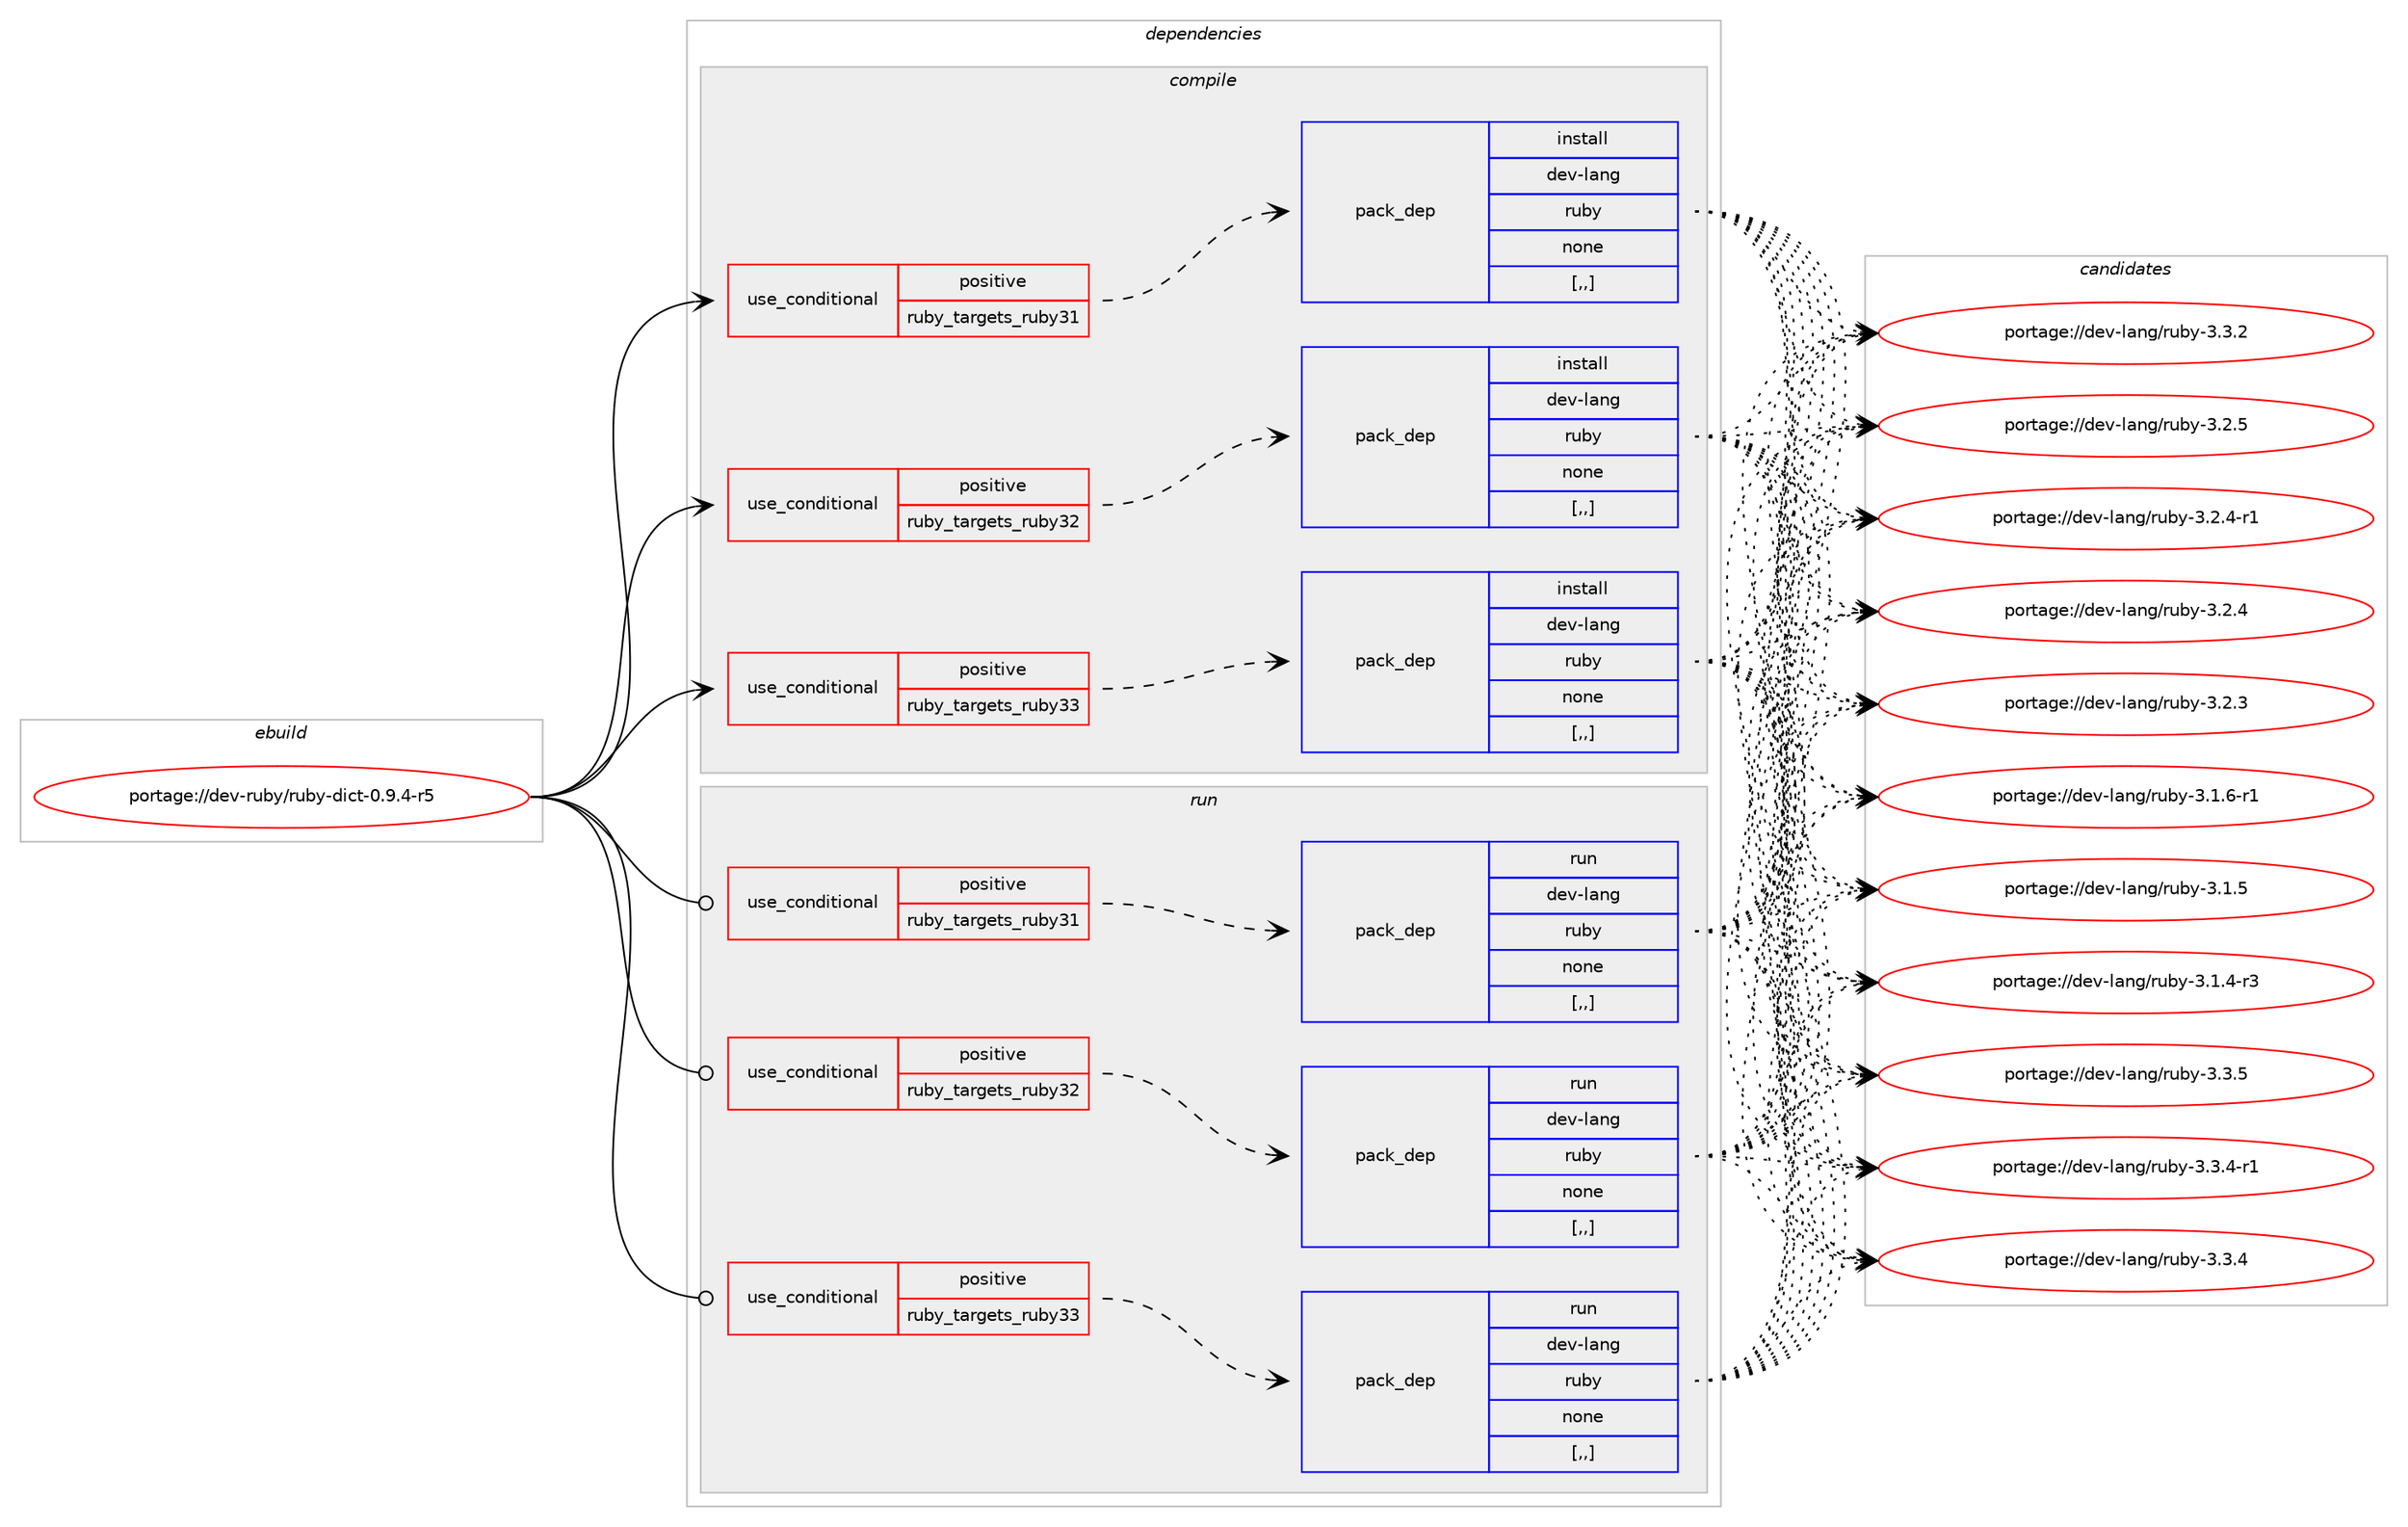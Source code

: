 digraph prolog {

# *************
# Graph options
# *************

newrank=true;
concentrate=true;
compound=true;
graph [rankdir=LR,fontname=Helvetica,fontsize=10,ranksep=1.5];#, ranksep=2.5, nodesep=0.2];
edge  [arrowhead=vee];
node  [fontname=Helvetica,fontsize=10];

# **********
# The ebuild
# **********

subgraph cluster_leftcol {
color=gray;
label=<<i>ebuild</i>>;
id [label="portage://dev-ruby/ruby-dict-0.9.4-r5", color=red, width=4, href="../dev-ruby/ruby-dict-0.9.4-r5.svg"];
}

# ****************
# The dependencies
# ****************

subgraph cluster_midcol {
color=gray;
label=<<i>dependencies</i>>;
subgraph cluster_compile {
fillcolor="#eeeeee";
style=filled;
label=<<i>compile</i>>;
subgraph cond186522 {
dependency697001 [label=<<TABLE BORDER="0" CELLBORDER="1" CELLSPACING="0" CELLPADDING="4"><TR><TD ROWSPAN="3" CELLPADDING="10">use_conditional</TD></TR><TR><TD>positive</TD></TR><TR><TD>ruby_targets_ruby31</TD></TR></TABLE>>, shape=none, color=red];
subgraph pack505501 {
dependency697002 [label=<<TABLE BORDER="0" CELLBORDER="1" CELLSPACING="0" CELLPADDING="4" WIDTH="220"><TR><TD ROWSPAN="6" CELLPADDING="30">pack_dep</TD></TR><TR><TD WIDTH="110">install</TD></TR><TR><TD>dev-lang</TD></TR><TR><TD>ruby</TD></TR><TR><TD>none</TD></TR><TR><TD>[,,]</TD></TR></TABLE>>, shape=none, color=blue];
}
dependency697001:e -> dependency697002:w [weight=20,style="dashed",arrowhead="vee"];
}
id:e -> dependency697001:w [weight=20,style="solid",arrowhead="vee"];
subgraph cond186523 {
dependency697003 [label=<<TABLE BORDER="0" CELLBORDER="1" CELLSPACING="0" CELLPADDING="4"><TR><TD ROWSPAN="3" CELLPADDING="10">use_conditional</TD></TR><TR><TD>positive</TD></TR><TR><TD>ruby_targets_ruby32</TD></TR></TABLE>>, shape=none, color=red];
subgraph pack505502 {
dependency697004 [label=<<TABLE BORDER="0" CELLBORDER="1" CELLSPACING="0" CELLPADDING="4" WIDTH="220"><TR><TD ROWSPAN="6" CELLPADDING="30">pack_dep</TD></TR><TR><TD WIDTH="110">install</TD></TR><TR><TD>dev-lang</TD></TR><TR><TD>ruby</TD></TR><TR><TD>none</TD></TR><TR><TD>[,,]</TD></TR></TABLE>>, shape=none, color=blue];
}
dependency697003:e -> dependency697004:w [weight=20,style="dashed",arrowhead="vee"];
}
id:e -> dependency697003:w [weight=20,style="solid",arrowhead="vee"];
subgraph cond186524 {
dependency697005 [label=<<TABLE BORDER="0" CELLBORDER="1" CELLSPACING="0" CELLPADDING="4"><TR><TD ROWSPAN="3" CELLPADDING="10">use_conditional</TD></TR><TR><TD>positive</TD></TR><TR><TD>ruby_targets_ruby33</TD></TR></TABLE>>, shape=none, color=red];
subgraph pack505503 {
dependency697006 [label=<<TABLE BORDER="0" CELLBORDER="1" CELLSPACING="0" CELLPADDING="4" WIDTH="220"><TR><TD ROWSPAN="6" CELLPADDING="30">pack_dep</TD></TR><TR><TD WIDTH="110">install</TD></TR><TR><TD>dev-lang</TD></TR><TR><TD>ruby</TD></TR><TR><TD>none</TD></TR><TR><TD>[,,]</TD></TR></TABLE>>, shape=none, color=blue];
}
dependency697005:e -> dependency697006:w [weight=20,style="dashed",arrowhead="vee"];
}
id:e -> dependency697005:w [weight=20,style="solid",arrowhead="vee"];
}
subgraph cluster_compileandrun {
fillcolor="#eeeeee";
style=filled;
label=<<i>compile and run</i>>;
}
subgraph cluster_run {
fillcolor="#eeeeee";
style=filled;
label=<<i>run</i>>;
subgraph cond186525 {
dependency697007 [label=<<TABLE BORDER="0" CELLBORDER="1" CELLSPACING="0" CELLPADDING="4"><TR><TD ROWSPAN="3" CELLPADDING="10">use_conditional</TD></TR><TR><TD>positive</TD></TR><TR><TD>ruby_targets_ruby31</TD></TR></TABLE>>, shape=none, color=red];
subgraph pack505504 {
dependency697008 [label=<<TABLE BORDER="0" CELLBORDER="1" CELLSPACING="0" CELLPADDING="4" WIDTH="220"><TR><TD ROWSPAN="6" CELLPADDING="30">pack_dep</TD></TR><TR><TD WIDTH="110">run</TD></TR><TR><TD>dev-lang</TD></TR><TR><TD>ruby</TD></TR><TR><TD>none</TD></TR><TR><TD>[,,]</TD></TR></TABLE>>, shape=none, color=blue];
}
dependency697007:e -> dependency697008:w [weight=20,style="dashed",arrowhead="vee"];
}
id:e -> dependency697007:w [weight=20,style="solid",arrowhead="odot"];
subgraph cond186526 {
dependency697009 [label=<<TABLE BORDER="0" CELLBORDER="1" CELLSPACING="0" CELLPADDING="4"><TR><TD ROWSPAN="3" CELLPADDING="10">use_conditional</TD></TR><TR><TD>positive</TD></TR><TR><TD>ruby_targets_ruby32</TD></TR></TABLE>>, shape=none, color=red];
subgraph pack505505 {
dependency697010 [label=<<TABLE BORDER="0" CELLBORDER="1" CELLSPACING="0" CELLPADDING="4" WIDTH="220"><TR><TD ROWSPAN="6" CELLPADDING="30">pack_dep</TD></TR><TR><TD WIDTH="110">run</TD></TR><TR><TD>dev-lang</TD></TR><TR><TD>ruby</TD></TR><TR><TD>none</TD></TR><TR><TD>[,,]</TD></TR></TABLE>>, shape=none, color=blue];
}
dependency697009:e -> dependency697010:w [weight=20,style="dashed",arrowhead="vee"];
}
id:e -> dependency697009:w [weight=20,style="solid",arrowhead="odot"];
subgraph cond186527 {
dependency697011 [label=<<TABLE BORDER="0" CELLBORDER="1" CELLSPACING="0" CELLPADDING="4"><TR><TD ROWSPAN="3" CELLPADDING="10">use_conditional</TD></TR><TR><TD>positive</TD></TR><TR><TD>ruby_targets_ruby33</TD></TR></TABLE>>, shape=none, color=red];
subgraph pack505506 {
dependency697012 [label=<<TABLE BORDER="0" CELLBORDER="1" CELLSPACING="0" CELLPADDING="4" WIDTH="220"><TR><TD ROWSPAN="6" CELLPADDING="30">pack_dep</TD></TR><TR><TD WIDTH="110">run</TD></TR><TR><TD>dev-lang</TD></TR><TR><TD>ruby</TD></TR><TR><TD>none</TD></TR><TR><TD>[,,]</TD></TR></TABLE>>, shape=none, color=blue];
}
dependency697011:e -> dependency697012:w [weight=20,style="dashed",arrowhead="vee"];
}
id:e -> dependency697011:w [weight=20,style="solid",arrowhead="odot"];
}
}

# **************
# The candidates
# **************

subgraph cluster_choices {
rank=same;
color=gray;
label=<<i>candidates</i>>;

subgraph choice505501 {
color=black;
nodesep=1;
choice10010111845108971101034711411798121455146514653 [label="portage://dev-lang/ruby-3.3.5", color=red, width=4,href="../dev-lang/ruby-3.3.5.svg"];
choice100101118451089711010347114117981214551465146524511449 [label="portage://dev-lang/ruby-3.3.4-r1", color=red, width=4,href="../dev-lang/ruby-3.3.4-r1.svg"];
choice10010111845108971101034711411798121455146514652 [label="portage://dev-lang/ruby-3.3.4", color=red, width=4,href="../dev-lang/ruby-3.3.4.svg"];
choice10010111845108971101034711411798121455146514650 [label="portage://dev-lang/ruby-3.3.2", color=red, width=4,href="../dev-lang/ruby-3.3.2.svg"];
choice10010111845108971101034711411798121455146504653 [label="portage://dev-lang/ruby-3.2.5", color=red, width=4,href="../dev-lang/ruby-3.2.5.svg"];
choice100101118451089711010347114117981214551465046524511449 [label="portage://dev-lang/ruby-3.2.4-r1", color=red, width=4,href="../dev-lang/ruby-3.2.4-r1.svg"];
choice10010111845108971101034711411798121455146504652 [label="portage://dev-lang/ruby-3.2.4", color=red, width=4,href="../dev-lang/ruby-3.2.4.svg"];
choice10010111845108971101034711411798121455146504651 [label="portage://dev-lang/ruby-3.2.3", color=red, width=4,href="../dev-lang/ruby-3.2.3.svg"];
choice100101118451089711010347114117981214551464946544511449 [label="portage://dev-lang/ruby-3.1.6-r1", color=red, width=4,href="../dev-lang/ruby-3.1.6-r1.svg"];
choice10010111845108971101034711411798121455146494653 [label="portage://dev-lang/ruby-3.1.5", color=red, width=4,href="../dev-lang/ruby-3.1.5.svg"];
choice100101118451089711010347114117981214551464946524511451 [label="portage://dev-lang/ruby-3.1.4-r3", color=red, width=4,href="../dev-lang/ruby-3.1.4-r3.svg"];
dependency697002:e -> choice10010111845108971101034711411798121455146514653:w [style=dotted,weight="100"];
dependency697002:e -> choice100101118451089711010347114117981214551465146524511449:w [style=dotted,weight="100"];
dependency697002:e -> choice10010111845108971101034711411798121455146514652:w [style=dotted,weight="100"];
dependency697002:e -> choice10010111845108971101034711411798121455146514650:w [style=dotted,weight="100"];
dependency697002:e -> choice10010111845108971101034711411798121455146504653:w [style=dotted,weight="100"];
dependency697002:e -> choice100101118451089711010347114117981214551465046524511449:w [style=dotted,weight="100"];
dependency697002:e -> choice10010111845108971101034711411798121455146504652:w [style=dotted,weight="100"];
dependency697002:e -> choice10010111845108971101034711411798121455146504651:w [style=dotted,weight="100"];
dependency697002:e -> choice100101118451089711010347114117981214551464946544511449:w [style=dotted,weight="100"];
dependency697002:e -> choice10010111845108971101034711411798121455146494653:w [style=dotted,weight="100"];
dependency697002:e -> choice100101118451089711010347114117981214551464946524511451:w [style=dotted,weight="100"];
}
subgraph choice505502 {
color=black;
nodesep=1;
choice10010111845108971101034711411798121455146514653 [label="portage://dev-lang/ruby-3.3.5", color=red, width=4,href="../dev-lang/ruby-3.3.5.svg"];
choice100101118451089711010347114117981214551465146524511449 [label="portage://dev-lang/ruby-3.3.4-r1", color=red, width=4,href="../dev-lang/ruby-3.3.4-r1.svg"];
choice10010111845108971101034711411798121455146514652 [label="portage://dev-lang/ruby-3.3.4", color=red, width=4,href="../dev-lang/ruby-3.3.4.svg"];
choice10010111845108971101034711411798121455146514650 [label="portage://dev-lang/ruby-3.3.2", color=red, width=4,href="../dev-lang/ruby-3.3.2.svg"];
choice10010111845108971101034711411798121455146504653 [label="portage://dev-lang/ruby-3.2.5", color=red, width=4,href="../dev-lang/ruby-3.2.5.svg"];
choice100101118451089711010347114117981214551465046524511449 [label="portage://dev-lang/ruby-3.2.4-r1", color=red, width=4,href="../dev-lang/ruby-3.2.4-r1.svg"];
choice10010111845108971101034711411798121455146504652 [label="portage://dev-lang/ruby-3.2.4", color=red, width=4,href="../dev-lang/ruby-3.2.4.svg"];
choice10010111845108971101034711411798121455146504651 [label="portage://dev-lang/ruby-3.2.3", color=red, width=4,href="../dev-lang/ruby-3.2.3.svg"];
choice100101118451089711010347114117981214551464946544511449 [label="portage://dev-lang/ruby-3.1.6-r1", color=red, width=4,href="../dev-lang/ruby-3.1.6-r1.svg"];
choice10010111845108971101034711411798121455146494653 [label="portage://dev-lang/ruby-3.1.5", color=red, width=4,href="../dev-lang/ruby-3.1.5.svg"];
choice100101118451089711010347114117981214551464946524511451 [label="portage://dev-lang/ruby-3.1.4-r3", color=red, width=4,href="../dev-lang/ruby-3.1.4-r3.svg"];
dependency697004:e -> choice10010111845108971101034711411798121455146514653:w [style=dotted,weight="100"];
dependency697004:e -> choice100101118451089711010347114117981214551465146524511449:w [style=dotted,weight="100"];
dependency697004:e -> choice10010111845108971101034711411798121455146514652:w [style=dotted,weight="100"];
dependency697004:e -> choice10010111845108971101034711411798121455146514650:w [style=dotted,weight="100"];
dependency697004:e -> choice10010111845108971101034711411798121455146504653:w [style=dotted,weight="100"];
dependency697004:e -> choice100101118451089711010347114117981214551465046524511449:w [style=dotted,weight="100"];
dependency697004:e -> choice10010111845108971101034711411798121455146504652:w [style=dotted,weight="100"];
dependency697004:e -> choice10010111845108971101034711411798121455146504651:w [style=dotted,weight="100"];
dependency697004:e -> choice100101118451089711010347114117981214551464946544511449:w [style=dotted,weight="100"];
dependency697004:e -> choice10010111845108971101034711411798121455146494653:w [style=dotted,weight="100"];
dependency697004:e -> choice100101118451089711010347114117981214551464946524511451:w [style=dotted,weight="100"];
}
subgraph choice505503 {
color=black;
nodesep=1;
choice10010111845108971101034711411798121455146514653 [label="portage://dev-lang/ruby-3.3.5", color=red, width=4,href="../dev-lang/ruby-3.3.5.svg"];
choice100101118451089711010347114117981214551465146524511449 [label="portage://dev-lang/ruby-3.3.4-r1", color=red, width=4,href="../dev-lang/ruby-3.3.4-r1.svg"];
choice10010111845108971101034711411798121455146514652 [label="portage://dev-lang/ruby-3.3.4", color=red, width=4,href="../dev-lang/ruby-3.3.4.svg"];
choice10010111845108971101034711411798121455146514650 [label="portage://dev-lang/ruby-3.3.2", color=red, width=4,href="../dev-lang/ruby-3.3.2.svg"];
choice10010111845108971101034711411798121455146504653 [label="portage://dev-lang/ruby-3.2.5", color=red, width=4,href="../dev-lang/ruby-3.2.5.svg"];
choice100101118451089711010347114117981214551465046524511449 [label="portage://dev-lang/ruby-3.2.4-r1", color=red, width=4,href="../dev-lang/ruby-3.2.4-r1.svg"];
choice10010111845108971101034711411798121455146504652 [label="portage://dev-lang/ruby-3.2.4", color=red, width=4,href="../dev-lang/ruby-3.2.4.svg"];
choice10010111845108971101034711411798121455146504651 [label="portage://dev-lang/ruby-3.2.3", color=red, width=4,href="../dev-lang/ruby-3.2.3.svg"];
choice100101118451089711010347114117981214551464946544511449 [label="portage://dev-lang/ruby-3.1.6-r1", color=red, width=4,href="../dev-lang/ruby-3.1.6-r1.svg"];
choice10010111845108971101034711411798121455146494653 [label="portage://dev-lang/ruby-3.1.5", color=red, width=4,href="../dev-lang/ruby-3.1.5.svg"];
choice100101118451089711010347114117981214551464946524511451 [label="portage://dev-lang/ruby-3.1.4-r3", color=red, width=4,href="../dev-lang/ruby-3.1.4-r3.svg"];
dependency697006:e -> choice10010111845108971101034711411798121455146514653:w [style=dotted,weight="100"];
dependency697006:e -> choice100101118451089711010347114117981214551465146524511449:w [style=dotted,weight="100"];
dependency697006:e -> choice10010111845108971101034711411798121455146514652:w [style=dotted,weight="100"];
dependency697006:e -> choice10010111845108971101034711411798121455146514650:w [style=dotted,weight="100"];
dependency697006:e -> choice10010111845108971101034711411798121455146504653:w [style=dotted,weight="100"];
dependency697006:e -> choice100101118451089711010347114117981214551465046524511449:w [style=dotted,weight="100"];
dependency697006:e -> choice10010111845108971101034711411798121455146504652:w [style=dotted,weight="100"];
dependency697006:e -> choice10010111845108971101034711411798121455146504651:w [style=dotted,weight="100"];
dependency697006:e -> choice100101118451089711010347114117981214551464946544511449:w [style=dotted,weight="100"];
dependency697006:e -> choice10010111845108971101034711411798121455146494653:w [style=dotted,weight="100"];
dependency697006:e -> choice100101118451089711010347114117981214551464946524511451:w [style=dotted,weight="100"];
}
subgraph choice505504 {
color=black;
nodesep=1;
choice10010111845108971101034711411798121455146514653 [label="portage://dev-lang/ruby-3.3.5", color=red, width=4,href="../dev-lang/ruby-3.3.5.svg"];
choice100101118451089711010347114117981214551465146524511449 [label="portage://dev-lang/ruby-3.3.4-r1", color=red, width=4,href="../dev-lang/ruby-3.3.4-r1.svg"];
choice10010111845108971101034711411798121455146514652 [label="portage://dev-lang/ruby-3.3.4", color=red, width=4,href="../dev-lang/ruby-3.3.4.svg"];
choice10010111845108971101034711411798121455146514650 [label="portage://dev-lang/ruby-3.3.2", color=red, width=4,href="../dev-lang/ruby-3.3.2.svg"];
choice10010111845108971101034711411798121455146504653 [label="portage://dev-lang/ruby-3.2.5", color=red, width=4,href="../dev-lang/ruby-3.2.5.svg"];
choice100101118451089711010347114117981214551465046524511449 [label="portage://dev-lang/ruby-3.2.4-r1", color=red, width=4,href="../dev-lang/ruby-3.2.4-r1.svg"];
choice10010111845108971101034711411798121455146504652 [label="portage://dev-lang/ruby-3.2.4", color=red, width=4,href="../dev-lang/ruby-3.2.4.svg"];
choice10010111845108971101034711411798121455146504651 [label="portage://dev-lang/ruby-3.2.3", color=red, width=4,href="../dev-lang/ruby-3.2.3.svg"];
choice100101118451089711010347114117981214551464946544511449 [label="portage://dev-lang/ruby-3.1.6-r1", color=red, width=4,href="../dev-lang/ruby-3.1.6-r1.svg"];
choice10010111845108971101034711411798121455146494653 [label="portage://dev-lang/ruby-3.1.5", color=red, width=4,href="../dev-lang/ruby-3.1.5.svg"];
choice100101118451089711010347114117981214551464946524511451 [label="portage://dev-lang/ruby-3.1.4-r3", color=red, width=4,href="../dev-lang/ruby-3.1.4-r3.svg"];
dependency697008:e -> choice10010111845108971101034711411798121455146514653:w [style=dotted,weight="100"];
dependency697008:e -> choice100101118451089711010347114117981214551465146524511449:w [style=dotted,weight="100"];
dependency697008:e -> choice10010111845108971101034711411798121455146514652:w [style=dotted,weight="100"];
dependency697008:e -> choice10010111845108971101034711411798121455146514650:w [style=dotted,weight="100"];
dependency697008:e -> choice10010111845108971101034711411798121455146504653:w [style=dotted,weight="100"];
dependency697008:e -> choice100101118451089711010347114117981214551465046524511449:w [style=dotted,weight="100"];
dependency697008:e -> choice10010111845108971101034711411798121455146504652:w [style=dotted,weight="100"];
dependency697008:e -> choice10010111845108971101034711411798121455146504651:w [style=dotted,weight="100"];
dependency697008:e -> choice100101118451089711010347114117981214551464946544511449:w [style=dotted,weight="100"];
dependency697008:e -> choice10010111845108971101034711411798121455146494653:w [style=dotted,weight="100"];
dependency697008:e -> choice100101118451089711010347114117981214551464946524511451:w [style=dotted,weight="100"];
}
subgraph choice505505 {
color=black;
nodesep=1;
choice10010111845108971101034711411798121455146514653 [label="portage://dev-lang/ruby-3.3.5", color=red, width=4,href="../dev-lang/ruby-3.3.5.svg"];
choice100101118451089711010347114117981214551465146524511449 [label="portage://dev-lang/ruby-3.3.4-r1", color=red, width=4,href="../dev-lang/ruby-3.3.4-r1.svg"];
choice10010111845108971101034711411798121455146514652 [label="portage://dev-lang/ruby-3.3.4", color=red, width=4,href="../dev-lang/ruby-3.3.4.svg"];
choice10010111845108971101034711411798121455146514650 [label="portage://dev-lang/ruby-3.3.2", color=red, width=4,href="../dev-lang/ruby-3.3.2.svg"];
choice10010111845108971101034711411798121455146504653 [label="portage://dev-lang/ruby-3.2.5", color=red, width=4,href="../dev-lang/ruby-3.2.5.svg"];
choice100101118451089711010347114117981214551465046524511449 [label="portage://dev-lang/ruby-3.2.4-r1", color=red, width=4,href="../dev-lang/ruby-3.2.4-r1.svg"];
choice10010111845108971101034711411798121455146504652 [label="portage://dev-lang/ruby-3.2.4", color=red, width=4,href="../dev-lang/ruby-3.2.4.svg"];
choice10010111845108971101034711411798121455146504651 [label="portage://dev-lang/ruby-3.2.3", color=red, width=4,href="../dev-lang/ruby-3.2.3.svg"];
choice100101118451089711010347114117981214551464946544511449 [label="portage://dev-lang/ruby-3.1.6-r1", color=red, width=4,href="../dev-lang/ruby-3.1.6-r1.svg"];
choice10010111845108971101034711411798121455146494653 [label="portage://dev-lang/ruby-3.1.5", color=red, width=4,href="../dev-lang/ruby-3.1.5.svg"];
choice100101118451089711010347114117981214551464946524511451 [label="portage://dev-lang/ruby-3.1.4-r3", color=red, width=4,href="../dev-lang/ruby-3.1.4-r3.svg"];
dependency697010:e -> choice10010111845108971101034711411798121455146514653:w [style=dotted,weight="100"];
dependency697010:e -> choice100101118451089711010347114117981214551465146524511449:w [style=dotted,weight="100"];
dependency697010:e -> choice10010111845108971101034711411798121455146514652:w [style=dotted,weight="100"];
dependency697010:e -> choice10010111845108971101034711411798121455146514650:w [style=dotted,weight="100"];
dependency697010:e -> choice10010111845108971101034711411798121455146504653:w [style=dotted,weight="100"];
dependency697010:e -> choice100101118451089711010347114117981214551465046524511449:w [style=dotted,weight="100"];
dependency697010:e -> choice10010111845108971101034711411798121455146504652:w [style=dotted,weight="100"];
dependency697010:e -> choice10010111845108971101034711411798121455146504651:w [style=dotted,weight="100"];
dependency697010:e -> choice100101118451089711010347114117981214551464946544511449:w [style=dotted,weight="100"];
dependency697010:e -> choice10010111845108971101034711411798121455146494653:w [style=dotted,weight="100"];
dependency697010:e -> choice100101118451089711010347114117981214551464946524511451:w [style=dotted,weight="100"];
}
subgraph choice505506 {
color=black;
nodesep=1;
choice10010111845108971101034711411798121455146514653 [label="portage://dev-lang/ruby-3.3.5", color=red, width=4,href="../dev-lang/ruby-3.3.5.svg"];
choice100101118451089711010347114117981214551465146524511449 [label="portage://dev-lang/ruby-3.3.4-r1", color=red, width=4,href="../dev-lang/ruby-3.3.4-r1.svg"];
choice10010111845108971101034711411798121455146514652 [label="portage://dev-lang/ruby-3.3.4", color=red, width=4,href="../dev-lang/ruby-3.3.4.svg"];
choice10010111845108971101034711411798121455146514650 [label="portage://dev-lang/ruby-3.3.2", color=red, width=4,href="../dev-lang/ruby-3.3.2.svg"];
choice10010111845108971101034711411798121455146504653 [label="portage://dev-lang/ruby-3.2.5", color=red, width=4,href="../dev-lang/ruby-3.2.5.svg"];
choice100101118451089711010347114117981214551465046524511449 [label="portage://dev-lang/ruby-3.2.4-r1", color=red, width=4,href="../dev-lang/ruby-3.2.4-r1.svg"];
choice10010111845108971101034711411798121455146504652 [label="portage://dev-lang/ruby-3.2.4", color=red, width=4,href="../dev-lang/ruby-3.2.4.svg"];
choice10010111845108971101034711411798121455146504651 [label="portage://dev-lang/ruby-3.2.3", color=red, width=4,href="../dev-lang/ruby-3.2.3.svg"];
choice100101118451089711010347114117981214551464946544511449 [label="portage://dev-lang/ruby-3.1.6-r1", color=red, width=4,href="../dev-lang/ruby-3.1.6-r1.svg"];
choice10010111845108971101034711411798121455146494653 [label="portage://dev-lang/ruby-3.1.5", color=red, width=4,href="../dev-lang/ruby-3.1.5.svg"];
choice100101118451089711010347114117981214551464946524511451 [label="portage://dev-lang/ruby-3.1.4-r3", color=red, width=4,href="../dev-lang/ruby-3.1.4-r3.svg"];
dependency697012:e -> choice10010111845108971101034711411798121455146514653:w [style=dotted,weight="100"];
dependency697012:e -> choice100101118451089711010347114117981214551465146524511449:w [style=dotted,weight="100"];
dependency697012:e -> choice10010111845108971101034711411798121455146514652:w [style=dotted,weight="100"];
dependency697012:e -> choice10010111845108971101034711411798121455146514650:w [style=dotted,weight="100"];
dependency697012:e -> choice10010111845108971101034711411798121455146504653:w [style=dotted,weight="100"];
dependency697012:e -> choice100101118451089711010347114117981214551465046524511449:w [style=dotted,weight="100"];
dependency697012:e -> choice10010111845108971101034711411798121455146504652:w [style=dotted,weight="100"];
dependency697012:e -> choice10010111845108971101034711411798121455146504651:w [style=dotted,weight="100"];
dependency697012:e -> choice100101118451089711010347114117981214551464946544511449:w [style=dotted,weight="100"];
dependency697012:e -> choice10010111845108971101034711411798121455146494653:w [style=dotted,weight="100"];
dependency697012:e -> choice100101118451089711010347114117981214551464946524511451:w [style=dotted,weight="100"];
}
}

}

